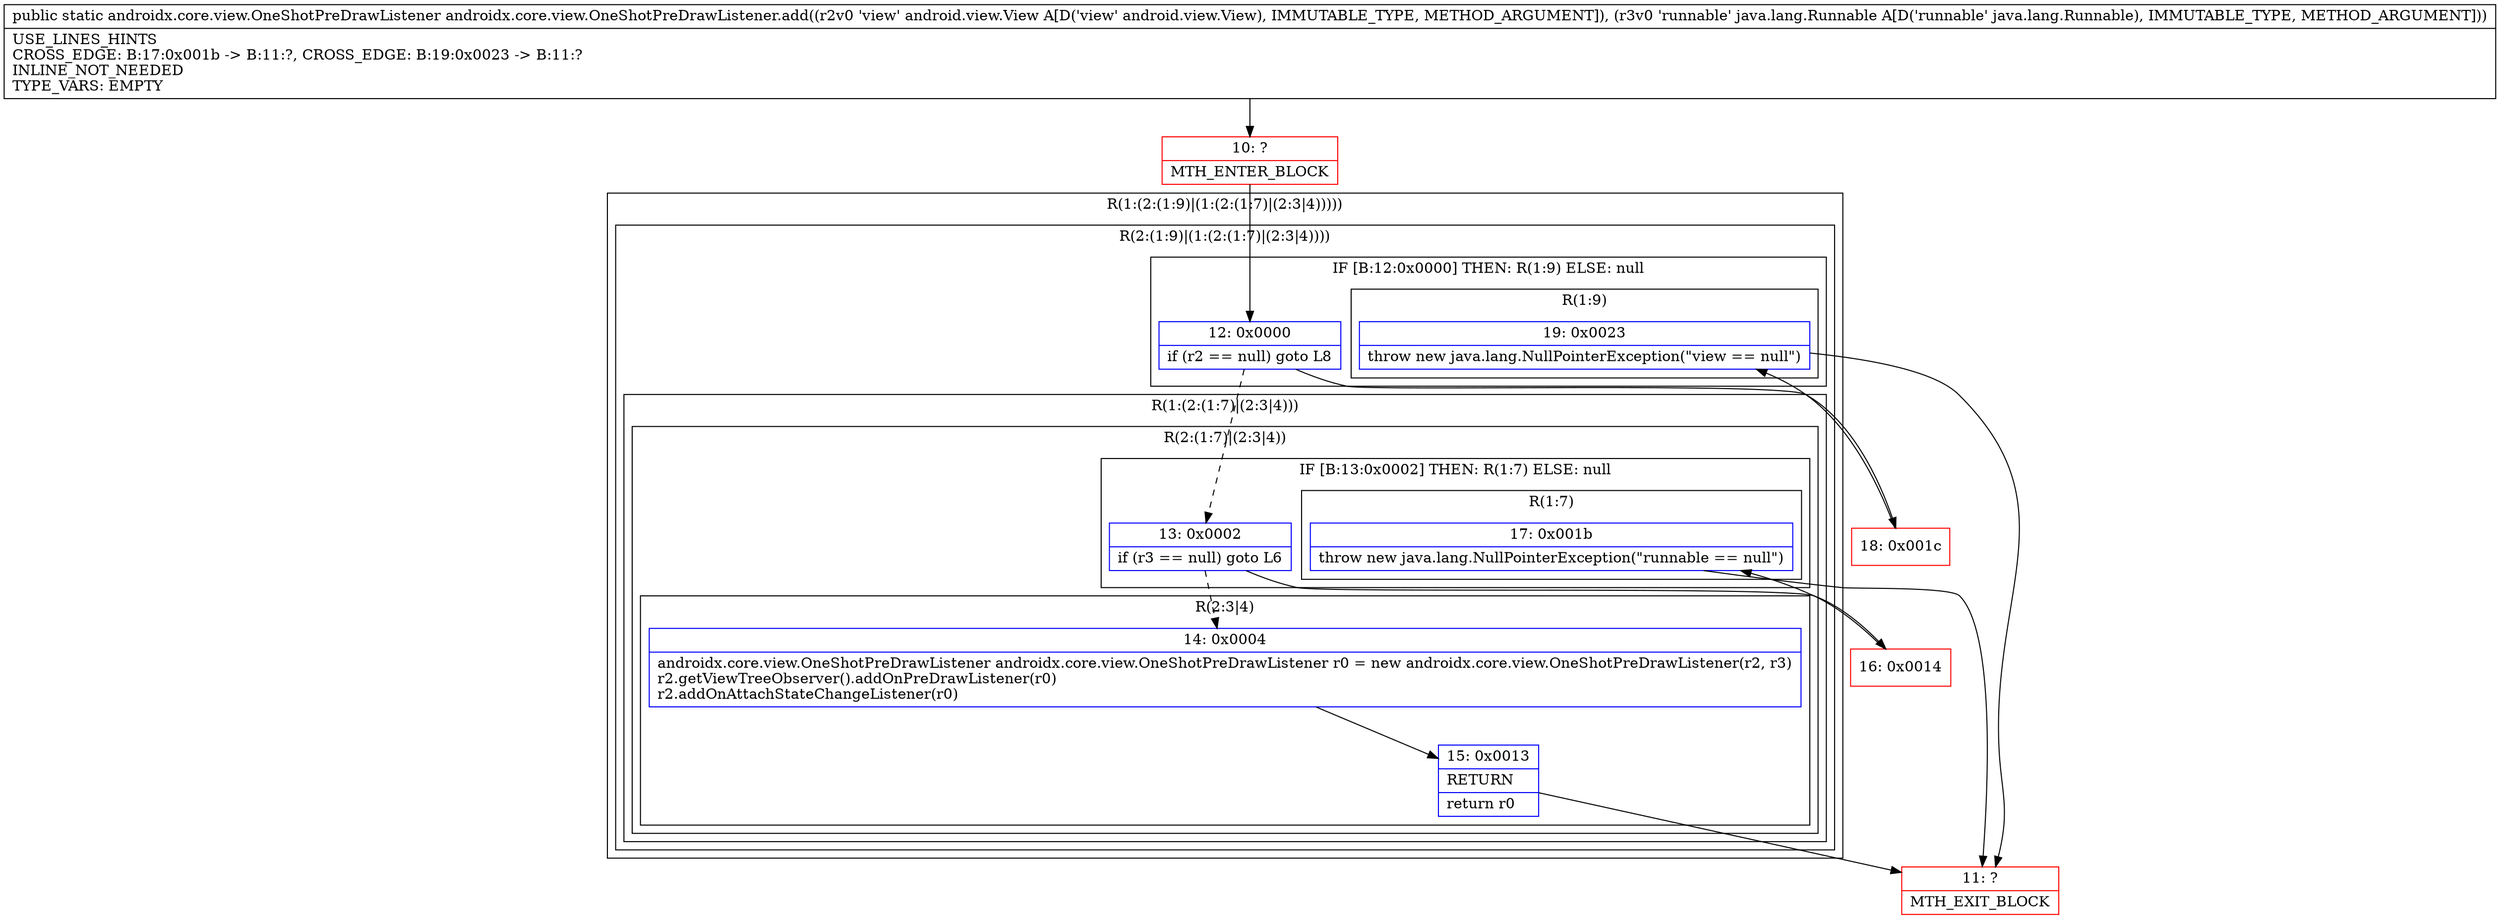 digraph "CFG forandroidx.core.view.OneShotPreDrawListener.add(Landroid\/view\/View;Ljava\/lang\/Runnable;)Landroidx\/core\/view\/OneShotPreDrawListener;" {
subgraph cluster_Region_759533344 {
label = "R(1:(2:(1:9)|(1:(2:(1:7)|(2:3|4)))))";
node [shape=record,color=blue];
subgraph cluster_Region_1790735198 {
label = "R(2:(1:9)|(1:(2:(1:7)|(2:3|4))))";
node [shape=record,color=blue];
subgraph cluster_IfRegion_392829567 {
label = "IF [B:12:0x0000] THEN: R(1:9) ELSE: null";
node [shape=record,color=blue];
Node_12 [shape=record,label="{12\:\ 0x0000|if (r2 == null) goto L8\l}"];
subgraph cluster_Region_1065797621 {
label = "R(1:9)";
node [shape=record,color=blue];
Node_19 [shape=record,label="{19\:\ 0x0023|throw new java.lang.NullPointerException(\"view == null\")\l}"];
}
}
subgraph cluster_Region_1044083626 {
label = "R(1:(2:(1:7)|(2:3|4)))";
node [shape=record,color=blue];
subgraph cluster_Region_932495792 {
label = "R(2:(1:7)|(2:3|4))";
node [shape=record,color=blue];
subgraph cluster_IfRegion_1886035167 {
label = "IF [B:13:0x0002] THEN: R(1:7) ELSE: null";
node [shape=record,color=blue];
Node_13 [shape=record,label="{13\:\ 0x0002|if (r3 == null) goto L6\l}"];
subgraph cluster_Region_2044347464 {
label = "R(1:7)";
node [shape=record,color=blue];
Node_17 [shape=record,label="{17\:\ 0x001b|throw new java.lang.NullPointerException(\"runnable == null\")\l}"];
}
}
subgraph cluster_Region_1142408945 {
label = "R(2:3|4)";
node [shape=record,color=blue];
Node_14 [shape=record,label="{14\:\ 0x0004|androidx.core.view.OneShotPreDrawListener androidx.core.view.OneShotPreDrawListener r0 = new androidx.core.view.OneShotPreDrawListener(r2, r3)\lr2.getViewTreeObserver().addOnPreDrawListener(r0)\lr2.addOnAttachStateChangeListener(r0)\l}"];
Node_15 [shape=record,label="{15\:\ 0x0013|RETURN\l|return r0\l}"];
}
}
}
}
}
Node_10 [shape=record,color=red,label="{10\:\ ?|MTH_ENTER_BLOCK\l}"];
Node_11 [shape=record,color=red,label="{11\:\ ?|MTH_EXIT_BLOCK\l}"];
Node_16 [shape=record,color=red,label="{16\:\ 0x0014}"];
Node_18 [shape=record,color=red,label="{18\:\ 0x001c}"];
MethodNode[shape=record,label="{public static androidx.core.view.OneShotPreDrawListener androidx.core.view.OneShotPreDrawListener.add((r2v0 'view' android.view.View A[D('view' android.view.View), IMMUTABLE_TYPE, METHOD_ARGUMENT]), (r3v0 'runnable' java.lang.Runnable A[D('runnable' java.lang.Runnable), IMMUTABLE_TYPE, METHOD_ARGUMENT]))  | USE_LINES_HINTS\lCROSS_EDGE: B:17:0x001b \-\> B:11:?, CROSS_EDGE: B:19:0x0023 \-\> B:11:?\lINLINE_NOT_NEEDED\lTYPE_VARS: EMPTY\l}"];
MethodNode -> Node_10;Node_12 -> Node_13[style=dashed];
Node_12 -> Node_18;
Node_19 -> Node_11;
Node_13 -> Node_14[style=dashed];
Node_13 -> Node_16;
Node_17 -> Node_11;
Node_14 -> Node_15;
Node_15 -> Node_11;
Node_10 -> Node_12;
Node_16 -> Node_17;
Node_18 -> Node_19;
}

